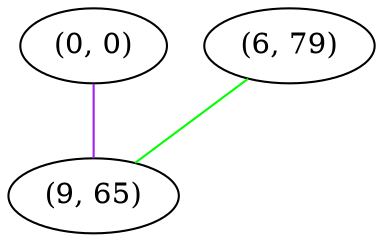 graph "" {
"(0, 0)";
"(6, 79)";
"(9, 65)";
"(0, 0)" -- "(9, 65)"  [color=purple, key=0, weight=4];
"(6, 79)" -- "(9, 65)"  [color=green, key=0, weight=2];
}
